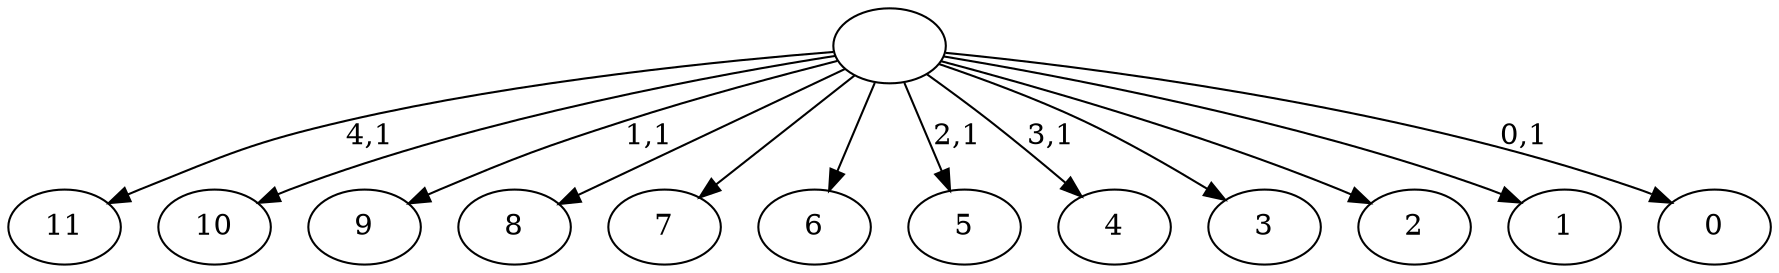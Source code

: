 digraph T {
	17 [label="11"]
	15 [label="10"]
	14 [label="9"]
	12 [label="8"]
	11 [label="7"]
	10 [label="6"]
	9 [label="5"]
	7 [label="4"]
	5 [label="3"]
	4 [label="2"]
	3 [label="1"]
	2 [label="0"]
	0 [label=""]
	0 -> 2 [label="0,1"]
	0 -> 7 [label="3,1"]
	0 -> 9 [label="2,1"]
	0 -> 14 [label="1,1"]
	0 -> 17 [label="4,1"]
	0 -> 15 [label=""]
	0 -> 12 [label=""]
	0 -> 11 [label=""]
	0 -> 10 [label=""]
	0 -> 5 [label=""]
	0 -> 4 [label=""]
	0 -> 3 [label=""]
}
